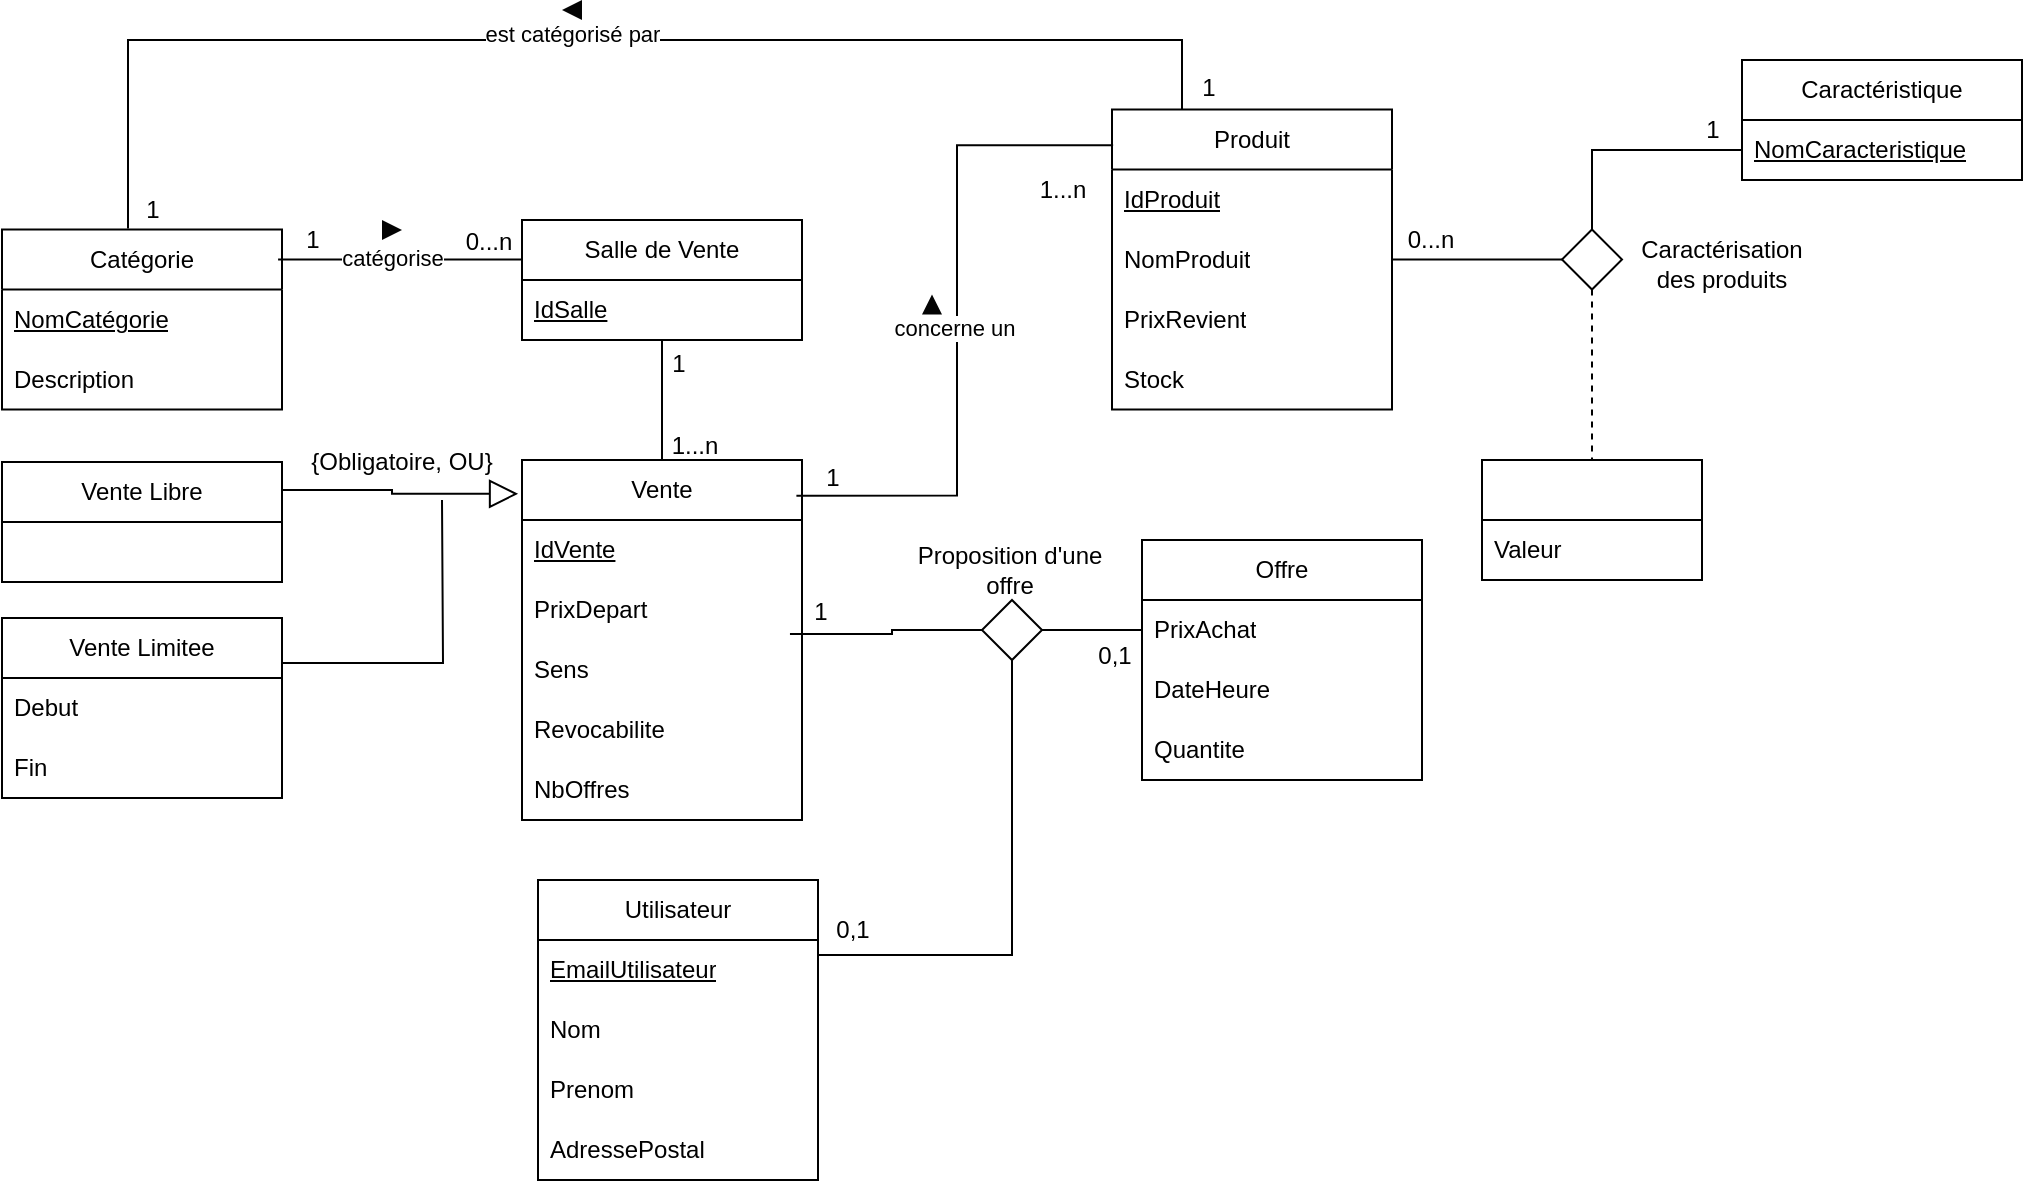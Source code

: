 <mxfile version="24.8.6">
  <diagram id="R2lEEEUBdFMjLlhIrx00" name="Page-1">
    <mxGraphModel dx="1137" dy="663" grid="1" gridSize="10" guides="1" tooltips="1" connect="1" arrows="1" fold="1" page="1" pageScale="1" pageWidth="1100" pageHeight="850" math="0" shadow="0" extFonts="Permanent Marker^https://fonts.googleapis.com/css?family=Permanent+Marker">
      <root>
        <mxCell id="0" />
        <mxCell id="1" parent="0" />
        <mxCell id="Ggqdh9_-7A-ZIkTWF8em-8" value="Produit" style="swimlane;fontStyle=0;childLayout=stackLayout;horizontal=1;startSize=30;horizontalStack=0;resizeParent=1;resizeParentMax=0;resizeLast=0;collapsible=1;marginBottom=0;whiteSpace=wrap;html=1;" parent="1" vertex="1">
          <mxGeometry x="615" y="224.75" width="140" height="150" as="geometry">
            <mxRectangle x="485" y="120" width="80" height="30" as="alternateBounds" />
          </mxGeometry>
        </mxCell>
        <mxCell id="Ggqdh9_-7A-ZIkTWF8em-9" value="&lt;u&gt;IdProduit&lt;/u&gt;" style="text;strokeColor=none;fillColor=none;align=left;verticalAlign=middle;spacingLeft=4;spacingRight=4;overflow=hidden;points=[[0,0.5],[1,0.5]];portConstraint=eastwest;rotatable=0;whiteSpace=wrap;html=1;" parent="Ggqdh9_-7A-ZIkTWF8em-8" vertex="1">
          <mxGeometry y="30" width="140" height="30" as="geometry" />
        </mxCell>
        <mxCell id="Ggqdh9_-7A-ZIkTWF8em-10" value="NomProduit" style="text;strokeColor=none;fillColor=none;align=left;verticalAlign=middle;spacingLeft=4;spacingRight=4;overflow=hidden;points=[[0,0.5],[1,0.5]];portConstraint=eastwest;rotatable=0;whiteSpace=wrap;html=1;" parent="Ggqdh9_-7A-ZIkTWF8em-8" vertex="1">
          <mxGeometry y="60" width="140" height="30" as="geometry" />
        </mxCell>
        <mxCell id="Ggqdh9_-7A-ZIkTWF8em-11" value="PrixRevient" style="text;strokeColor=none;fillColor=none;align=left;verticalAlign=middle;spacingLeft=4;spacingRight=4;overflow=hidden;points=[[0,0.5],[1,0.5]];portConstraint=eastwest;rotatable=0;whiteSpace=wrap;html=1;" parent="Ggqdh9_-7A-ZIkTWF8em-8" vertex="1">
          <mxGeometry y="90" width="140" height="30" as="geometry" />
        </mxCell>
        <mxCell id="Ggqdh9_-7A-ZIkTWF8em-18" value="Stock" style="text;strokeColor=none;fillColor=none;align=left;verticalAlign=middle;spacingLeft=4;spacingRight=4;overflow=hidden;points=[[0,0.5],[1,0.5]];portConstraint=eastwest;rotatable=0;whiteSpace=wrap;html=1;" parent="Ggqdh9_-7A-ZIkTWF8em-8" vertex="1">
          <mxGeometry y="120" width="140" height="30" as="geometry" />
        </mxCell>
        <mxCell id="ZjdiVJFrD4wn3T4_e016-46" style="edgeStyle=orthogonalEdgeStyle;rounded=0;orthogonalLoop=1;jettySize=auto;html=1;exitX=1;exitY=0.25;exitDx=0;exitDy=0;endArrow=none;endFill=0;" parent="1" source="FZLIJTJYXw8WMC6VIrll-7" edge="1">
          <mxGeometry relative="1" as="geometry">
            <mxPoint x="280" y="420" as="targetPoint" />
          </mxGeometry>
        </mxCell>
        <mxCell id="FZLIJTJYXw8WMC6VIrll-7" value="Vente Limitee" style="swimlane;fontStyle=0;childLayout=stackLayout;horizontal=1;startSize=30;horizontalStack=0;resizeParent=1;resizeParentMax=0;resizeLast=0;collapsible=1;marginBottom=0;whiteSpace=wrap;html=1;" parent="1" vertex="1">
          <mxGeometry x="60" y="479" width="140" height="90" as="geometry" />
        </mxCell>
        <mxCell id="Ggqdh9_-7A-ZIkTWF8em-62" value="Debut" style="text;strokeColor=none;fillColor=none;align=left;verticalAlign=middle;spacingLeft=4;spacingRight=4;overflow=hidden;points=[[0,0.5],[1,0.5]];portConstraint=eastwest;rotatable=0;whiteSpace=wrap;html=1;" parent="FZLIJTJYXw8WMC6VIrll-7" vertex="1">
          <mxGeometry y="30" width="140" height="30" as="geometry" />
        </mxCell>
        <mxCell id="FZLIJTJYXw8WMC6VIrll-8" value="Fin" style="text;strokeColor=none;fillColor=none;align=left;verticalAlign=middle;spacingLeft=4;spacingRight=4;overflow=hidden;points=[[0,0.5],[1,0.5]];portConstraint=eastwest;rotatable=0;whiteSpace=wrap;html=1;" parent="FZLIJTJYXw8WMC6VIrll-7" vertex="1">
          <mxGeometry y="60" width="140" height="30" as="geometry" />
        </mxCell>
        <mxCell id="FZLIJTJYXw8WMC6VIrll-11" value="Vente Libre" style="swimlane;fontStyle=0;childLayout=stackLayout;horizontal=1;startSize=30;horizontalStack=0;resizeParent=1;resizeParentMax=0;resizeLast=0;collapsible=1;marginBottom=0;whiteSpace=wrap;html=1;" parent="1" vertex="1">
          <mxGeometry x="60" y="401" width="140" height="60" as="geometry" />
        </mxCell>
        <mxCell id="Ggqdh9_-7A-ZIkTWF8em-53" style="edgeStyle=orthogonalEdgeStyle;rounded=0;orthogonalLoop=1;jettySize=auto;html=1;exitX=0.5;exitY=0;exitDx=0;exitDy=0;entryX=0.5;entryY=1;entryDx=0;entryDy=0;endArrow=none;endFill=0;" parent="1" source="FZLIJTJYXw8WMC6VIrll-20" target="FZLIJTJYXw8WMC6VIrll-25" edge="1">
          <mxGeometry relative="1" as="geometry" />
        </mxCell>
        <mxCell id="FZLIJTJYXw8WMC6VIrll-20" value="Vente" style="swimlane;fontStyle=0;childLayout=stackLayout;horizontal=1;startSize=30;horizontalStack=0;resizeParent=1;resizeParentMax=0;resizeLast=0;collapsible=1;marginBottom=0;whiteSpace=wrap;html=1;" parent="1" vertex="1">
          <mxGeometry x="320" y="400" width="140" height="180" as="geometry" />
        </mxCell>
        <mxCell id="FZLIJTJYXw8WMC6VIrll-21" value="&lt;u&gt;IdVente&lt;/u&gt;" style="text;strokeColor=none;fillColor=none;align=left;verticalAlign=middle;spacingLeft=4;spacingRight=4;overflow=hidden;points=[[0,0.5],[1,0.5]];portConstraint=eastwest;rotatable=0;whiteSpace=wrap;html=1;" parent="FZLIJTJYXw8WMC6VIrll-20" vertex="1">
          <mxGeometry y="30" width="140" height="30" as="geometry" />
        </mxCell>
        <mxCell id="Ggqdh9_-7A-ZIkTWF8em-63" value="PrixDepart" style="text;strokeColor=none;fillColor=none;align=left;verticalAlign=middle;spacingLeft=4;spacingRight=4;overflow=hidden;points=[[0,0.5],[1,0.5]];portConstraint=eastwest;rotatable=0;whiteSpace=wrap;html=1;" parent="FZLIJTJYXw8WMC6VIrll-20" vertex="1">
          <mxGeometry y="60" width="140" height="30" as="geometry" />
        </mxCell>
        <mxCell id="ZjdiVJFrD4wn3T4_e016-25" value="Sens" style="text;strokeColor=none;fillColor=none;align=left;verticalAlign=middle;spacingLeft=4;spacingRight=4;overflow=hidden;points=[[0,0.5],[1,0.5]];portConstraint=eastwest;rotatable=0;whiteSpace=wrap;html=1;" parent="FZLIJTJYXw8WMC6VIrll-20" vertex="1">
          <mxGeometry y="90" width="140" height="30" as="geometry" />
        </mxCell>
        <mxCell id="ZjdiVJFrD4wn3T4_e016-27" value="Revocabilite" style="text;strokeColor=none;fillColor=none;align=left;verticalAlign=middle;spacingLeft=4;spacingRight=4;overflow=hidden;points=[[0,0.5],[1,0.5]];portConstraint=eastwest;rotatable=0;whiteSpace=wrap;html=1;" parent="FZLIJTJYXw8WMC6VIrll-20" vertex="1">
          <mxGeometry y="120" width="140" height="30" as="geometry" />
        </mxCell>
        <mxCell id="ZjdiVJFrD4wn3T4_e016-26" value="NbOffres" style="text;strokeColor=none;fillColor=none;align=left;verticalAlign=middle;spacingLeft=4;spacingRight=4;overflow=hidden;points=[[0,0.5],[1,0.5]];portConstraint=eastwest;rotatable=0;whiteSpace=wrap;html=1;" parent="FZLIJTJYXw8WMC6VIrll-20" vertex="1">
          <mxGeometry y="150" width="140" height="30" as="geometry" />
        </mxCell>
        <mxCell id="Ggqdh9_-7A-ZIkTWF8em-52" style="edgeStyle=orthogonalEdgeStyle;rounded=0;orthogonalLoop=1;jettySize=auto;html=1;exitX=0.5;exitY=0;exitDx=0;exitDy=0;endArrow=diamond;endFill=1;strokeWidth=1;endSize=13;entryX=0.5;entryY=0;entryDx=0;entryDy=0;" parent="1" source="FZLIJTJYXw8WMC6VIrll-25" target="FZLIJTJYXw8WMC6VIrll-25" edge="1">
          <mxGeometry relative="1" as="geometry" />
        </mxCell>
        <mxCell id="FZLIJTJYXw8WMC6VIrll-25" value="Salle de Vente" style="swimlane;fontStyle=0;childLayout=stackLayout;horizontal=1;startSize=30;horizontalStack=0;resizeParent=1;resizeParentMax=0;resizeLast=0;collapsible=1;marginBottom=0;whiteSpace=wrap;html=1;" parent="1" vertex="1">
          <mxGeometry x="320" y="280" width="140" height="60" as="geometry" />
        </mxCell>
        <mxCell id="FZLIJTJYXw8WMC6VIrll-26" value="&lt;u&gt;IdSalle&lt;/u&gt;" style="text;strokeColor=none;fillColor=none;align=left;verticalAlign=middle;spacingLeft=4;spacingRight=4;overflow=hidden;points=[[0,0.5],[1,0.5]];portConstraint=eastwest;rotatable=0;whiteSpace=wrap;html=1;" parent="FZLIJTJYXw8WMC6VIrll-25" vertex="1">
          <mxGeometry y="30" width="140" height="30" as="geometry" />
        </mxCell>
        <mxCell id="Ke0XYD_HMKUoC5TSIvPC-9" style="edgeStyle=orthogonalEdgeStyle;rounded=0;orthogonalLoop=1;jettySize=auto;html=1;exitX=1;exitY=0.25;exitDx=0;exitDy=0;entryX=0.5;entryY=1;entryDx=0;entryDy=0;endArrow=none;endFill=0;" edge="1" parent="1" source="Ggqdh9_-7A-ZIkTWF8em-24" target="Ke0XYD_HMKUoC5TSIvPC-2">
          <mxGeometry relative="1" as="geometry" />
        </mxCell>
        <mxCell id="Ggqdh9_-7A-ZIkTWF8em-24" value="Utilisateur" style="swimlane;fontStyle=0;childLayout=stackLayout;horizontal=1;startSize=30;horizontalStack=0;resizeParent=1;resizeParentMax=0;resizeLast=0;collapsible=1;marginBottom=0;whiteSpace=wrap;html=1;" parent="1" vertex="1">
          <mxGeometry x="328" y="610" width="140" height="150" as="geometry">
            <mxRectangle x="580" y="170" width="80" height="30" as="alternateBounds" />
          </mxGeometry>
        </mxCell>
        <mxCell id="Ggqdh9_-7A-ZIkTWF8em-25" value="&lt;u&gt;EmailUtilisateur&lt;/u&gt;" style="text;strokeColor=none;fillColor=none;align=left;verticalAlign=middle;spacingLeft=4;spacingRight=4;overflow=hidden;points=[[0,0.5],[1,0.5]];portConstraint=eastwest;rotatable=0;whiteSpace=wrap;html=1;" parent="Ggqdh9_-7A-ZIkTWF8em-24" vertex="1">
          <mxGeometry y="30" width="140" height="30" as="geometry" />
        </mxCell>
        <mxCell id="Ggqdh9_-7A-ZIkTWF8em-26" value="Nom" style="text;strokeColor=none;fillColor=none;align=left;verticalAlign=middle;spacingLeft=4;spacingRight=4;overflow=hidden;points=[[0,0.5],[1,0.5]];portConstraint=eastwest;rotatable=0;whiteSpace=wrap;html=1;" parent="Ggqdh9_-7A-ZIkTWF8em-24" vertex="1">
          <mxGeometry y="60" width="140" height="30" as="geometry" />
        </mxCell>
        <mxCell id="Ggqdh9_-7A-ZIkTWF8em-27" value="Prenom" style="text;strokeColor=none;fillColor=none;align=left;verticalAlign=middle;spacingLeft=4;spacingRight=4;overflow=hidden;points=[[0,0.5],[1,0.5]];portConstraint=eastwest;rotatable=0;whiteSpace=wrap;html=1;" parent="Ggqdh9_-7A-ZIkTWF8em-24" vertex="1">
          <mxGeometry y="90" width="140" height="30" as="geometry" />
        </mxCell>
        <mxCell id="Ggqdh9_-7A-ZIkTWF8em-29" value="AdressePostal" style="text;strokeColor=none;fillColor=none;align=left;verticalAlign=middle;spacingLeft=4;spacingRight=4;overflow=hidden;points=[[0,0.5],[1,0.5]];portConstraint=eastwest;rotatable=0;whiteSpace=wrap;html=1;" parent="Ggqdh9_-7A-ZIkTWF8em-24" vertex="1">
          <mxGeometry y="120" width="140" height="30" as="geometry" />
        </mxCell>
        <mxCell id="Ggqdh9_-7A-ZIkTWF8em-19" value="&lt;div&gt;Caractéristique&lt;/div&gt;" style="swimlane;fontStyle=0;childLayout=stackLayout;horizontal=1;startSize=30;horizontalStack=0;resizeParent=1;resizeParentMax=0;resizeLast=0;collapsible=1;marginBottom=0;whiteSpace=wrap;html=1;" parent="1" vertex="1">
          <mxGeometry x="930" y="200" width="140" height="60" as="geometry">
            <mxRectangle x="580" y="170" width="80" height="30" as="alternateBounds" />
          </mxGeometry>
        </mxCell>
        <mxCell id="Ggqdh9_-7A-ZIkTWF8em-20" value="&lt;u&gt;NomCaracteristique&lt;/u&gt;" style="text;strokeColor=none;fillColor=none;align=left;verticalAlign=middle;spacingLeft=4;spacingRight=4;overflow=hidden;points=[[0,0.5],[1,0.5]];portConstraint=eastwest;rotatable=0;whiteSpace=wrap;html=1;" parent="Ggqdh9_-7A-ZIkTWF8em-19" vertex="1">
          <mxGeometry y="30" width="140" height="30" as="geometry" />
        </mxCell>
        <mxCell id="FZLIJTJYXw8WMC6VIrll-30" value="&lt;div&gt;{Obligatoire, OU}&lt;/div&gt;" style="text;html=1;align=center;verticalAlign=middle;whiteSpace=wrap;rounded=0;" parent="1" vertex="1">
          <mxGeometry x="210" y="386" width="100" height="30" as="geometry" />
        </mxCell>
        <mxCell id="Ggqdh9_-7A-ZIkTWF8em-36" value="Offre" style="swimlane;fontStyle=0;childLayout=stackLayout;horizontal=1;startSize=30;horizontalStack=0;resizeParent=1;resizeParentMax=0;resizeLast=0;collapsible=1;marginBottom=0;whiteSpace=wrap;html=1;" parent="1" vertex="1">
          <mxGeometry x="630" y="440" width="140" height="120" as="geometry">
            <mxRectangle x="485" y="280" width="80" height="30" as="alternateBounds" />
          </mxGeometry>
        </mxCell>
        <mxCell id="Ggqdh9_-7A-ZIkTWF8em-38" value="PrixAchat" style="text;strokeColor=none;fillColor=none;align=left;verticalAlign=middle;spacingLeft=4;spacingRight=4;overflow=hidden;points=[[0,0.5],[1,0.5]];portConstraint=eastwest;rotatable=0;whiteSpace=wrap;html=1;" parent="Ggqdh9_-7A-ZIkTWF8em-36" vertex="1">
          <mxGeometry y="30" width="140" height="30" as="geometry" />
        </mxCell>
        <mxCell id="Ggqdh9_-7A-ZIkTWF8em-39" value="DateHeure" style="text;strokeColor=none;fillColor=none;align=left;verticalAlign=middle;spacingLeft=4;spacingRight=4;overflow=hidden;points=[[0,0.5],[1,0.5]];portConstraint=eastwest;rotatable=0;whiteSpace=wrap;html=1;" parent="Ggqdh9_-7A-ZIkTWF8em-36" vertex="1">
          <mxGeometry y="60" width="140" height="30" as="geometry" />
        </mxCell>
        <mxCell id="Ggqdh9_-7A-ZIkTWF8em-41" value="Quantite" style="text;strokeColor=none;fillColor=none;align=left;verticalAlign=middle;spacingLeft=4;spacingRight=4;overflow=hidden;points=[[0,0.5],[1,0.5]];portConstraint=eastwest;rotatable=0;whiteSpace=wrap;html=1;" parent="Ggqdh9_-7A-ZIkTWF8em-36" vertex="1">
          <mxGeometry y="90" width="140" height="30" as="geometry" />
        </mxCell>
        <mxCell id="Ggqdh9_-7A-ZIkTWF8em-42" value="Catégorie" style="swimlane;fontStyle=0;childLayout=stackLayout;horizontal=1;startSize=30;horizontalStack=0;resizeParent=1;resizeParentMax=0;resizeLast=0;collapsible=1;marginBottom=0;whiteSpace=wrap;html=1;" parent="1" vertex="1">
          <mxGeometry x="60" y="284.75" width="140" height="90" as="geometry" />
        </mxCell>
        <mxCell id="Ggqdh9_-7A-ZIkTWF8em-43" value="&lt;u&gt;NomCatégorie&lt;/u&gt;" style="text;strokeColor=none;fillColor=none;align=left;verticalAlign=middle;spacingLeft=4;spacingRight=4;overflow=hidden;points=[[0,0.5],[1,0.5]];portConstraint=eastwest;rotatable=0;whiteSpace=wrap;html=1;" parent="Ggqdh9_-7A-ZIkTWF8em-42" vertex="1">
          <mxGeometry y="30" width="140" height="30" as="geometry" />
        </mxCell>
        <mxCell id="Ggqdh9_-7A-ZIkTWF8em-44" value="Description" style="text;strokeColor=none;fillColor=none;align=left;verticalAlign=middle;spacingLeft=4;spacingRight=4;overflow=hidden;points=[[0,0.5],[1,0.5]];portConstraint=eastwest;rotatable=0;whiteSpace=wrap;html=1;" parent="Ggqdh9_-7A-ZIkTWF8em-42" vertex="1">
          <mxGeometry y="60" width="140" height="30" as="geometry" />
        </mxCell>
        <mxCell id="Ggqdh9_-7A-ZIkTWF8em-50" style="edgeStyle=orthogonalEdgeStyle;rounded=0;orthogonalLoop=1;jettySize=auto;html=1;exitX=0;exitY=0.25;exitDx=0;exitDy=0;entryX=0.986;entryY=0.167;entryDx=0;entryDy=0;entryPerimeter=0;endArrow=none;endFill=0;" parent="1" source="FZLIJTJYXw8WMC6VIrll-25" target="Ggqdh9_-7A-ZIkTWF8em-42" edge="1">
          <mxGeometry relative="1" as="geometry">
            <Array as="points">
              <mxPoint x="320" y="300" />
            </Array>
          </mxGeometry>
        </mxCell>
        <mxCell id="Ke0XYD_HMKUoC5TSIvPC-23" value="catégorise" style="edgeLabel;html=1;align=center;verticalAlign=middle;resizable=0;points=[];" vertex="1" connectable="0" parent="Ggqdh9_-7A-ZIkTWF8em-50">
          <mxGeometry x="0.101" y="-1" relative="1" as="geometry">
            <mxPoint as="offset" />
          </mxGeometry>
        </mxCell>
        <mxCell id="ZjdiVJFrD4wn3T4_e016-6" value="1" style="text;html=1;align=center;verticalAlign=middle;resizable=0;points=[];autosize=1;strokeColor=none;fillColor=none;" parent="1" vertex="1">
          <mxGeometry x="200" y="275" width="30" height="30" as="geometry" />
        </mxCell>
        <mxCell id="ZjdiVJFrD4wn3T4_e016-7" value="0...n" style="text;html=1;align=center;verticalAlign=middle;resizable=0;points=[];autosize=1;strokeColor=none;fillColor=none;" parent="1" vertex="1">
          <mxGeometry x="278" y="276" width="50" height="30" as="geometry" />
        </mxCell>
        <mxCell id="ZjdiVJFrD4wn3T4_e016-10" value="1...n" style="text;html=1;align=center;verticalAlign=middle;resizable=0;points=[];autosize=1;strokeColor=none;fillColor=none;" parent="1" vertex="1">
          <mxGeometry x="565" y="250" width="50" height="30" as="geometry" />
        </mxCell>
        <mxCell id="ZjdiVJFrD4wn3T4_e016-11" value="1" style="text;html=1;align=center;verticalAlign=middle;resizable=0;points=[];autosize=1;strokeColor=none;fillColor=none;" parent="1" vertex="1">
          <mxGeometry x="383" y="337" width="30" height="30" as="geometry" />
        </mxCell>
        <mxCell id="ZjdiVJFrD4wn3T4_e016-12" value="1...n" style="text;html=1;align=center;verticalAlign=middle;resizable=0;points=[];autosize=1;strokeColor=none;fillColor=none;" parent="1" vertex="1">
          <mxGeometry x="381" y="378" width="50" height="30" as="geometry" />
        </mxCell>
        <mxCell id="ZjdiVJFrD4wn3T4_e016-13" value="1" style="text;html=1;align=center;verticalAlign=middle;resizable=0;points=[];autosize=1;strokeColor=none;fillColor=none;" parent="1" vertex="1">
          <mxGeometry x="460" y="394" width="30" height="30" as="geometry" />
        </mxCell>
        <mxCell id="ZjdiVJFrD4wn3T4_e016-15" value="1" style="text;html=1;align=center;verticalAlign=middle;resizable=0;points=[];autosize=1;strokeColor=none;fillColor=none;" parent="1" vertex="1">
          <mxGeometry x="648" y="199" width="30" height="30" as="geometry" />
        </mxCell>
        <mxCell id="ZjdiVJFrD4wn3T4_e016-20" value="" style="swimlane;fontStyle=0;childLayout=stackLayout;horizontal=1;startSize=30;horizontalStack=0;resizeParent=1;resizeParentMax=0;resizeLast=0;collapsible=1;marginBottom=0;whiteSpace=wrap;html=1;" parent="1" vertex="1">
          <mxGeometry x="800" y="400" width="110" height="60" as="geometry">
            <mxRectangle x="580" y="170" width="80" height="30" as="alternateBounds" />
          </mxGeometry>
        </mxCell>
        <mxCell id="ZjdiVJFrD4wn3T4_e016-22" value="Valeur" style="text;strokeColor=none;fillColor=none;align=left;verticalAlign=middle;spacingLeft=4;spacingRight=4;overflow=hidden;points=[[0,0.5],[1,0.5]];portConstraint=eastwest;rotatable=0;whiteSpace=wrap;html=1;" parent="ZjdiVJFrD4wn3T4_e016-20" vertex="1">
          <mxGeometry y="30" width="110" height="30" as="geometry" />
        </mxCell>
        <mxCell id="ZjdiVJFrD4wn3T4_e016-37" style="edgeStyle=orthogonalEdgeStyle;rounded=0;orthogonalLoop=1;jettySize=auto;html=1;exitX=0.98;exitY=0.099;exitDx=0;exitDy=0;entryX=0.004;entryY=0.119;entryDx=0;entryDy=0;entryPerimeter=0;exitPerimeter=0;endArrow=none;endFill=0;" parent="1" source="FZLIJTJYXw8WMC6VIrll-20" target="Ggqdh9_-7A-ZIkTWF8em-8" edge="1">
          <mxGeometry relative="1" as="geometry" />
        </mxCell>
        <mxCell id="Ke0XYD_HMKUoC5TSIvPC-10" value="concerne un" style="edgeLabel;html=1;align=center;verticalAlign=middle;resizable=0;points=[];" vertex="1" connectable="0" parent="ZjdiVJFrD4wn3T4_e016-37">
          <mxGeometry x="-0.016" y="3" relative="1" as="geometry">
            <mxPoint x="1" as="offset" />
          </mxGeometry>
        </mxCell>
        <mxCell id="ZjdiVJFrD4wn3T4_e016-38" style="edgeStyle=orthogonalEdgeStyle;rounded=0;orthogonalLoop=1;jettySize=auto;html=1;exitX=0.25;exitY=0;exitDx=0;exitDy=0;entryX=0.45;entryY=-0.006;entryDx=0;entryDy=0;entryPerimeter=0;endArrow=none;endFill=0;" parent="1" source="Ggqdh9_-7A-ZIkTWF8em-8" target="Ggqdh9_-7A-ZIkTWF8em-42" edge="1">
          <mxGeometry relative="1" as="geometry">
            <Array as="points">
              <mxPoint x="645" y="190" />
              <mxPoint x="183" y="190" />
            </Array>
          </mxGeometry>
        </mxCell>
        <mxCell id="Ke0XYD_HMKUoC5TSIvPC-11" value="est catégorisé par" style="edgeLabel;html=1;align=center;verticalAlign=middle;resizable=0;points=[];" vertex="1" connectable="0" parent="ZjdiVJFrD4wn3T4_e016-38">
          <mxGeometry x="0.036" y="-3" relative="1" as="geometry">
            <mxPoint as="offset" />
          </mxGeometry>
        </mxCell>
        <mxCell id="ZjdiVJFrD4wn3T4_e016-39" value="" style="rhombus;whiteSpace=wrap;html=1;" parent="1" vertex="1">
          <mxGeometry x="840" y="284.75" width="30" height="30" as="geometry" />
        </mxCell>
        <mxCell id="ZjdiVJFrD4wn3T4_e016-40" style="edgeStyle=orthogonalEdgeStyle;rounded=0;orthogonalLoop=1;jettySize=auto;html=1;exitX=1;exitY=0.5;exitDx=0;exitDy=0;entryX=0;entryY=0.5;entryDx=0;entryDy=0;endArrow=none;endFill=0;" parent="1" source="Ggqdh9_-7A-ZIkTWF8em-10" target="ZjdiVJFrD4wn3T4_e016-39" edge="1">
          <mxGeometry relative="1" as="geometry" />
        </mxCell>
        <mxCell id="ZjdiVJFrD4wn3T4_e016-41" style="edgeStyle=orthogonalEdgeStyle;rounded=0;orthogonalLoop=1;jettySize=auto;html=1;exitX=0;exitY=0.5;exitDx=0;exitDy=0;entryX=0.5;entryY=0;entryDx=0;entryDy=0;endArrow=none;endFill=0;" parent="1" source="Ggqdh9_-7A-ZIkTWF8em-20" target="ZjdiVJFrD4wn3T4_e016-39" edge="1">
          <mxGeometry relative="1" as="geometry" />
        </mxCell>
        <mxCell id="ZjdiVJFrD4wn3T4_e016-42" style="edgeStyle=orthogonalEdgeStyle;rounded=0;orthogonalLoop=1;jettySize=auto;html=1;exitX=0.5;exitY=1;exitDx=0;exitDy=0;endArrow=none;endFill=0;dashed=1;entryX=0.5;entryY=0;entryDx=0;entryDy=0;" parent="1" source="ZjdiVJFrD4wn3T4_e016-39" target="ZjdiVJFrD4wn3T4_e016-20" edge="1">
          <mxGeometry relative="1" as="geometry">
            <Array as="points">
              <mxPoint x="855" y="350" />
              <mxPoint x="855" y="350" />
            </Array>
            <mxPoint x="915" y="380" as="targetPoint" />
          </mxGeometry>
        </mxCell>
        <mxCell id="ZjdiVJFrD4wn3T4_e016-44" style="edgeStyle=orthogonalEdgeStyle;rounded=0;orthogonalLoop=1;jettySize=auto;html=1;exitX=1;exitY=0.25;exitDx=0;exitDy=0;entryX=-0.014;entryY=0.094;entryDx=0;entryDy=0;entryPerimeter=0;endArrow=block;endFill=0;endSize=12;" parent="1" source="FZLIJTJYXw8WMC6VIrll-11" target="FZLIJTJYXw8WMC6VIrll-20" edge="1">
          <mxGeometry relative="1" as="geometry">
            <Array as="points">
              <mxPoint x="255" y="415" />
              <mxPoint x="255" y="417" />
            </Array>
          </mxGeometry>
        </mxCell>
        <mxCell id="ZjdiVJFrD4wn3T4_e016-48" value="1" style="text;html=1;align=center;verticalAlign=middle;resizable=0;points=[];autosize=1;strokeColor=none;fillColor=none;" parent="1" vertex="1">
          <mxGeometry x="120" y="259.5" width="30" height="30" as="geometry" />
        </mxCell>
        <mxCell id="Ke0XYD_HMKUoC5TSIvPC-5" style="edgeStyle=orthogonalEdgeStyle;rounded=0;orthogonalLoop=1;jettySize=auto;html=1;exitX=1;exitY=0.5;exitDx=0;exitDy=0;endArrow=none;endFill=0;" edge="1" parent="1" source="Ke0XYD_HMKUoC5TSIvPC-2" target="Ggqdh9_-7A-ZIkTWF8em-38">
          <mxGeometry relative="1" as="geometry" />
        </mxCell>
        <mxCell id="Ke0XYD_HMKUoC5TSIvPC-2" value="" style="rhombus;whiteSpace=wrap;html=1;" vertex="1" parent="1">
          <mxGeometry x="550" y="470" width="30" height="30" as="geometry" />
        </mxCell>
        <mxCell id="Ke0XYD_HMKUoC5TSIvPC-3" style="edgeStyle=orthogonalEdgeStyle;rounded=0;orthogonalLoop=1;jettySize=auto;html=1;exitX=0.957;exitY=0.9;exitDx=0;exitDy=0;entryX=0;entryY=0.5;entryDx=0;entryDy=0;endArrow=none;endFill=0;exitPerimeter=0;" edge="1" parent="1" source="Ggqdh9_-7A-ZIkTWF8em-63" target="Ke0XYD_HMKUoC5TSIvPC-2">
          <mxGeometry relative="1" as="geometry" />
        </mxCell>
        <mxCell id="Ke0XYD_HMKUoC5TSIvPC-12" value="Caractérisation des produits" style="text;html=1;align=center;verticalAlign=middle;whiteSpace=wrap;rounded=0;" vertex="1" parent="1">
          <mxGeometry x="870" y="289.5" width="100" height="25" as="geometry" />
        </mxCell>
        <mxCell id="Ke0XYD_HMKUoC5TSIvPC-13" value="Proposition d&#39;une offre" style="text;html=1;align=center;verticalAlign=middle;whiteSpace=wrap;rounded=0;" vertex="1" parent="1">
          <mxGeometry x="514" y="442" width="100" height="25" as="geometry" />
        </mxCell>
        <mxCell id="Ke0XYD_HMKUoC5TSIvPC-15" value="1" style="text;html=1;align=center;verticalAlign=middle;resizable=0;points=[];autosize=1;strokeColor=none;fillColor=none;" vertex="1" parent="1">
          <mxGeometry x="454" y="461" width="30" height="30" as="geometry" />
        </mxCell>
        <mxCell id="Ke0XYD_HMKUoC5TSIvPC-16" value="0,1" style="text;html=1;align=center;verticalAlign=middle;resizable=0;points=[];autosize=1;strokeColor=none;fillColor=none;" vertex="1" parent="1">
          <mxGeometry x="596" y="483" width="40" height="30" as="geometry" />
        </mxCell>
        <mxCell id="Ke0XYD_HMKUoC5TSIvPC-17" value="0,1" style="text;html=1;align=center;verticalAlign=middle;resizable=0;points=[];autosize=1;strokeColor=none;fillColor=none;" vertex="1" parent="1">
          <mxGeometry x="465" y="620" width="40" height="30" as="geometry" />
        </mxCell>
        <mxCell id="Ke0XYD_HMKUoC5TSIvPC-18" value="0...n" style="text;html=1;align=center;verticalAlign=middle;resizable=0;points=[];autosize=1;strokeColor=none;fillColor=none;" vertex="1" parent="1">
          <mxGeometry x="749" y="275" width="50" height="30" as="geometry" />
        </mxCell>
        <mxCell id="Ke0XYD_HMKUoC5TSIvPC-19" value="1" style="text;html=1;align=center;verticalAlign=middle;resizable=0;points=[];autosize=1;strokeColor=none;fillColor=none;" vertex="1" parent="1">
          <mxGeometry x="900" y="220" width="30" height="30" as="geometry" />
        </mxCell>
        <mxCell id="Ke0XYD_HMKUoC5TSIvPC-24" value="" style="triangle;whiteSpace=wrap;html=1;fillColor=#030303;fillStyle=solid;strokeColor=none;" vertex="1" parent="1">
          <mxGeometry x="250" y="280" width="10" height="10" as="geometry" />
        </mxCell>
        <mxCell id="Ke0XYD_HMKUoC5TSIvPC-25" value="" style="triangle;whiteSpace=wrap;html=1;fillColor=#030303;fillStyle=solid;strokeColor=none;rotation=-180;" vertex="1" parent="1">
          <mxGeometry x="340" y="170" width="10" height="10" as="geometry" />
        </mxCell>
        <mxCell id="Ke0XYD_HMKUoC5TSIvPC-26" value="" style="triangle;whiteSpace=wrap;html=1;fillColor=#030303;fillStyle=solid;strokeColor=none;rotation=-90;" vertex="1" parent="1">
          <mxGeometry x="520" y="317.25" width="10" height="10" as="geometry" />
        </mxCell>
      </root>
    </mxGraphModel>
  </diagram>
</mxfile>
